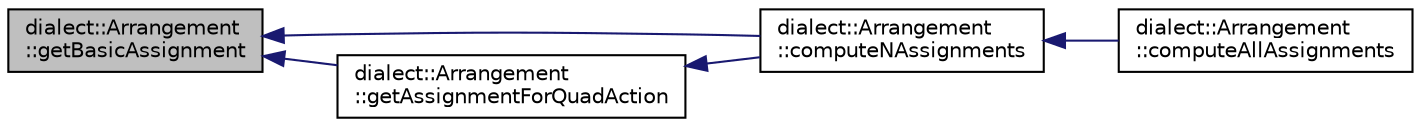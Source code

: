 digraph "dialect::Arrangement::getBasicAssignment"
{
  edge [fontname="Helvetica",fontsize="10",labelfontname="Helvetica",labelfontsize="10"];
  node [fontname="Helvetica",fontsize="10",shape=record];
  rankdir="LR";
  Node31 [label="dialect::Arrangement\l::getBasicAssignment",height=0.2,width=0.4,color="black", fillcolor="grey75", style="filled", fontcolor="black"];
  Node31 -> Node32 [dir="back",color="midnightblue",fontsize="10",style="solid",fontname="Helvetica"];
  Node32 [label="dialect::Arrangement\l::computeNAssignments",height=0.2,width=0.4,color="black", fillcolor="white", style="filled",URL="$structdialect_1_1Arrangement.html#ad226edce8ab3ae9c6ad7ead82eae4913",tooltip="Compute all possible Assignments in which precisely N semiaxes are occupied, sorted by ascending cost..."];
  Node32 -> Node33 [dir="back",color="midnightblue",fontsize="10",style="solid",fontname="Helvetica"];
  Node33 [label="dialect::Arrangement\l::computeAllAssignments",height=0.2,width=0.4,color="black", fillcolor="white", style="filled",URL="$structdialect_1_1Arrangement.html#a973a28db1c16a09e5f6367687d5d2360",tooltip="Compute all possible Assignments. "];
  Node31 -> Node34 [dir="back",color="midnightblue",fontsize="10",style="solid",fontname="Helvetica"];
  Node34 [label="dialect::Arrangement\l::getAssignmentForQuadAction",height=0.2,width=0.4,color="black", fillcolor="white", style="filled",URL="$structdialect_1_1Arrangement.html#ac8500a0d9280f35e014d5e4c431bb75e",tooltip="Get the Assignment resulting from a given quad action. "];
  Node34 -> Node32 [dir="back",color="midnightblue",fontsize="10",style="solid",fontname="Helvetica"];
}
